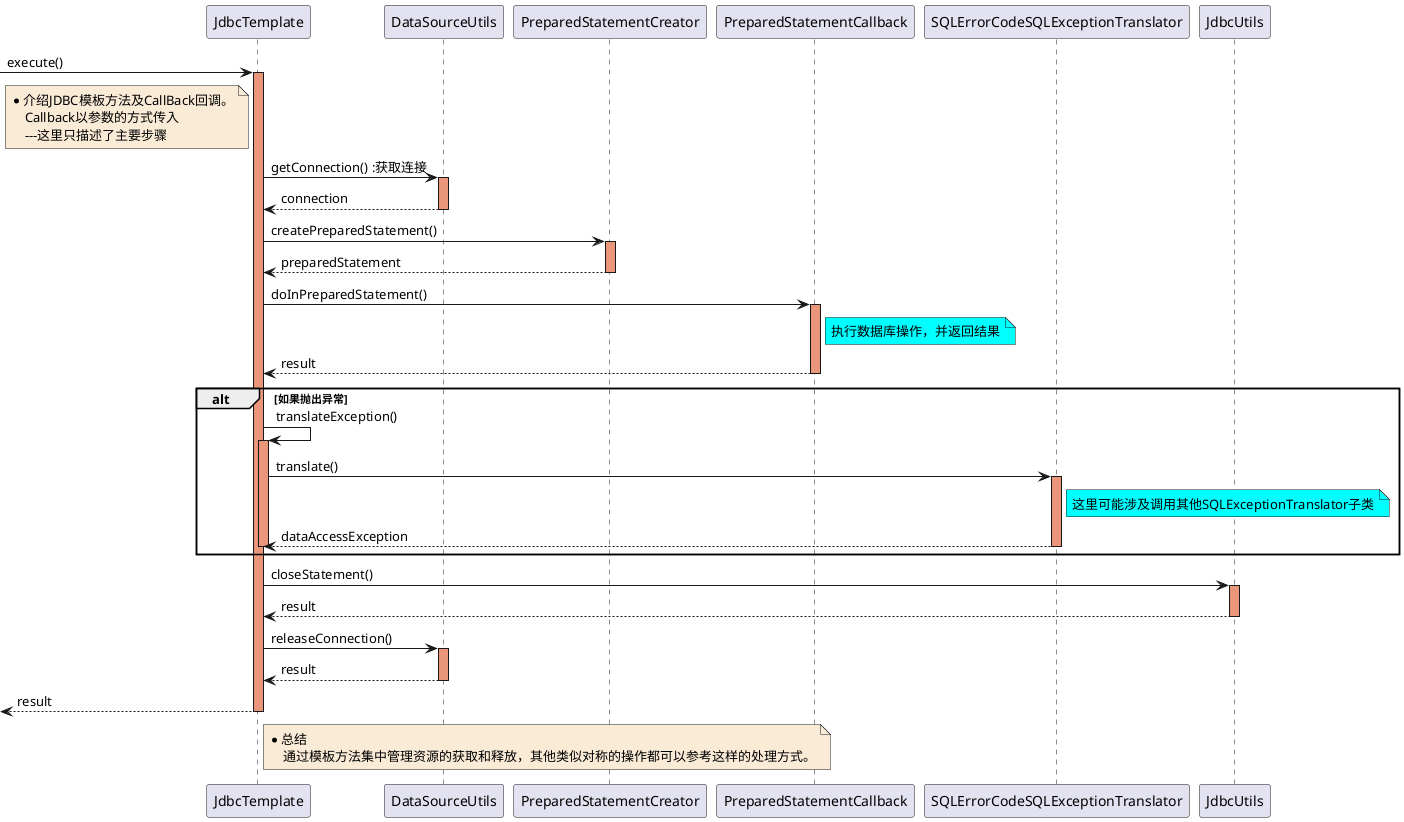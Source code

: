@startuml
-> JdbcTemplate: execute()
activate JdbcTemplate #DarkSalmon

note left of JdbcTemplate #FAEBD7
    *介绍JDBC模板方法及CallBack回调。
        Callback以参数的方式传入
        ---这里只描述了主要步骤
end note

    JdbcTemplate -> DataSourceUtils : getConnection() :获取连接
    activate DataSourceUtils #DarkSalmon
    DataSourceUtils --> JdbcTemplate : connection
    deactivate DataSourceUtils

    JdbcTemplate -> PreparedStatementCreator : createPreparedStatement()
    activate PreparedStatementCreator #DarkSalmon
    PreparedStatementCreator --> JdbcTemplate : preparedStatement
    deactivate PreparedStatementCreator

    JdbcTemplate -> PreparedStatementCallback : doInPreparedStatement()
    activate PreparedStatementCallback #DarkSalmon
        note right of PreparedStatementCallback #aqua
            执行数据库操作，并返回结果
        end note
    PreparedStatementCallback --> JdbcTemplate : result
    deactivate PreparedStatementCallback

    alt 如果抛出异常
        JdbcTemplate -> JdbcTemplate : translateException()
        activate JdbcTemplate #DarkSalmon
            JdbcTemplate ->SQLErrorCodeSQLExceptionTranslator : translate()
            activate SQLErrorCodeSQLExceptionTranslator #DarkSalmon
                note right of SQLErrorCodeSQLExceptionTranslator #aqua
                    这里可能涉及调用其他SQLExceptionTranslator子类
                end note
            SQLErrorCodeSQLExceptionTranslator --> JdbcTemplate : dataAccessException
            deactivate SQLErrorCodeSQLExceptionTranslator
        deactivate JdbcTemplate
    end

    JdbcTemplate -> JdbcUtils : closeStatement()
    activate JdbcUtils #DarkSalmon
    JdbcUtils --> JdbcTemplate : result
    deactivate JdbcUtils

    JdbcTemplate -> DataSourceUtils : releaseConnection()
    activate DataSourceUtils #DarkSalmon
    DataSourceUtils --> JdbcTemplate : result
    deactivate DataSourceUtils

<-- JdbcTemplate: result
deactivate JdbcTemplate

note right of JdbcTemplate #FAEBD7
    *总结
        通过模板方法集中管理资源的获取和释放，其他类似对称的操作都可以参考这样的处理方式。
end note

@enduml